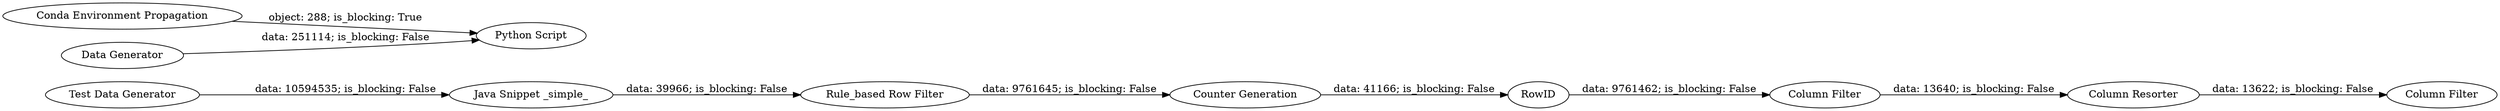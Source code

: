 digraph {
	"-1520450777337872835_253" [label="Column Filter"]
	"-1520450777337872835_258" [label=RowID]
	"-1520450777337872835_257" [label="Counter Generation"]
	"7514780470546368170_273" [label="Column Filter"]
	"-1520450777337872835_256" [label="Rule_based Row Filter"]
	"7514780470546368170_267" [label="Column Resorter"]
	"7514780470546368170_269" [label="Conda Environment Propagation"]
	"7514780470546368170_268" [label="Python Script"]
	"7514780470546368170_272" [label="Data Generator"]
	"7514780470546368170_251" [label="Test Data Generator"]
	"-1520450777337872835_255" [label="Java Snippet _simple_"]
	"7514780470546368170_267" -> "7514780470546368170_273" [label="data: 13622; is_blocking: False"]
	"7514780470546368170_272" -> "7514780470546368170_268" [label="data: 251114; is_blocking: False"]
	"-1520450777337872835_253" -> "7514780470546368170_267" [label="data: 13640; is_blocking: False"]
	"-1520450777337872835_255" -> "-1520450777337872835_256" [label="data: 39966; is_blocking: False"]
	"-1520450777337872835_258" -> "-1520450777337872835_253" [label="data: 9761462; is_blocking: False"]
	"-1520450777337872835_257" -> "-1520450777337872835_258" [label="data: 41166; is_blocking: False"]
	"-1520450777337872835_256" -> "-1520450777337872835_257" [label="data: 9761645; is_blocking: False"]
	"7514780470546368170_269" -> "7514780470546368170_268" [label="object: 288; is_blocking: True"]
	"7514780470546368170_251" -> "-1520450777337872835_255" [label="data: 10594535; is_blocking: False"]
	rankdir=LR
}
